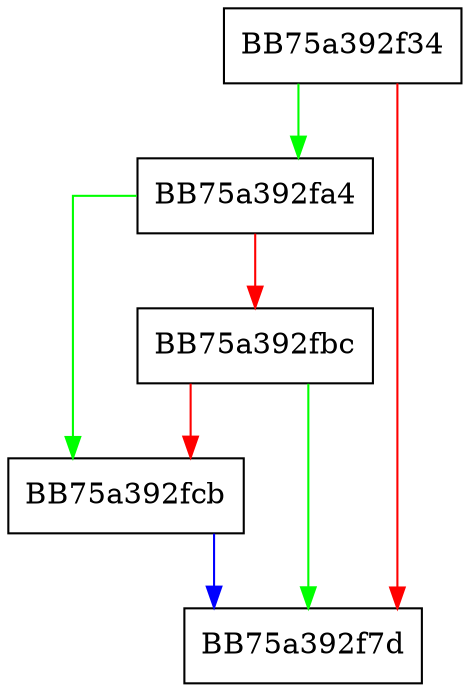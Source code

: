 digraph linkedVfsFileExists {
  node [shape="box"];
  graph [splines=ortho];
  BB75a392f34 -> BB75a392fa4 [color="green"];
  BB75a392f34 -> BB75a392f7d [color="red"];
  BB75a392fa4 -> BB75a392fcb [color="green"];
  BB75a392fa4 -> BB75a392fbc [color="red"];
  BB75a392fbc -> BB75a392f7d [color="green"];
  BB75a392fbc -> BB75a392fcb [color="red"];
  BB75a392fcb -> BB75a392f7d [color="blue"];
}